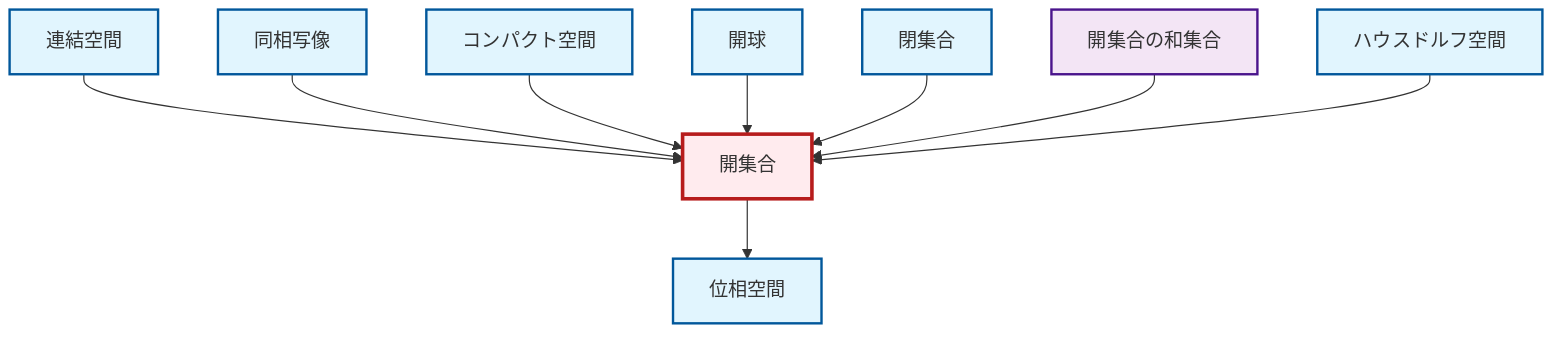 graph TD
    classDef definition fill:#e1f5fe,stroke:#01579b,stroke-width:2px
    classDef theorem fill:#f3e5f5,stroke:#4a148c,stroke-width:2px
    classDef axiom fill:#fff3e0,stroke:#e65100,stroke-width:2px
    classDef example fill:#e8f5e9,stroke:#1b5e20,stroke-width:2px
    classDef current fill:#ffebee,stroke:#b71c1c,stroke-width:3px
    def-open-set["開集合"]:::definition
    thm-union-open-sets["開集合の和集合"]:::theorem
    def-topological-space["位相空間"]:::definition
    def-compact["コンパクト空間"]:::definition
    def-homeomorphism["同相写像"]:::definition
    def-open-ball["開球"]:::definition
    def-hausdorff["ハウスドルフ空間"]:::definition
    def-closed-set["閉集合"]:::definition
    def-connected["連結空間"]:::definition
    def-connected --> def-open-set
    def-homeomorphism --> def-open-set
    def-open-set --> def-topological-space
    def-compact --> def-open-set
    def-open-ball --> def-open-set
    def-closed-set --> def-open-set
    thm-union-open-sets --> def-open-set
    def-hausdorff --> def-open-set
    class def-open-set current